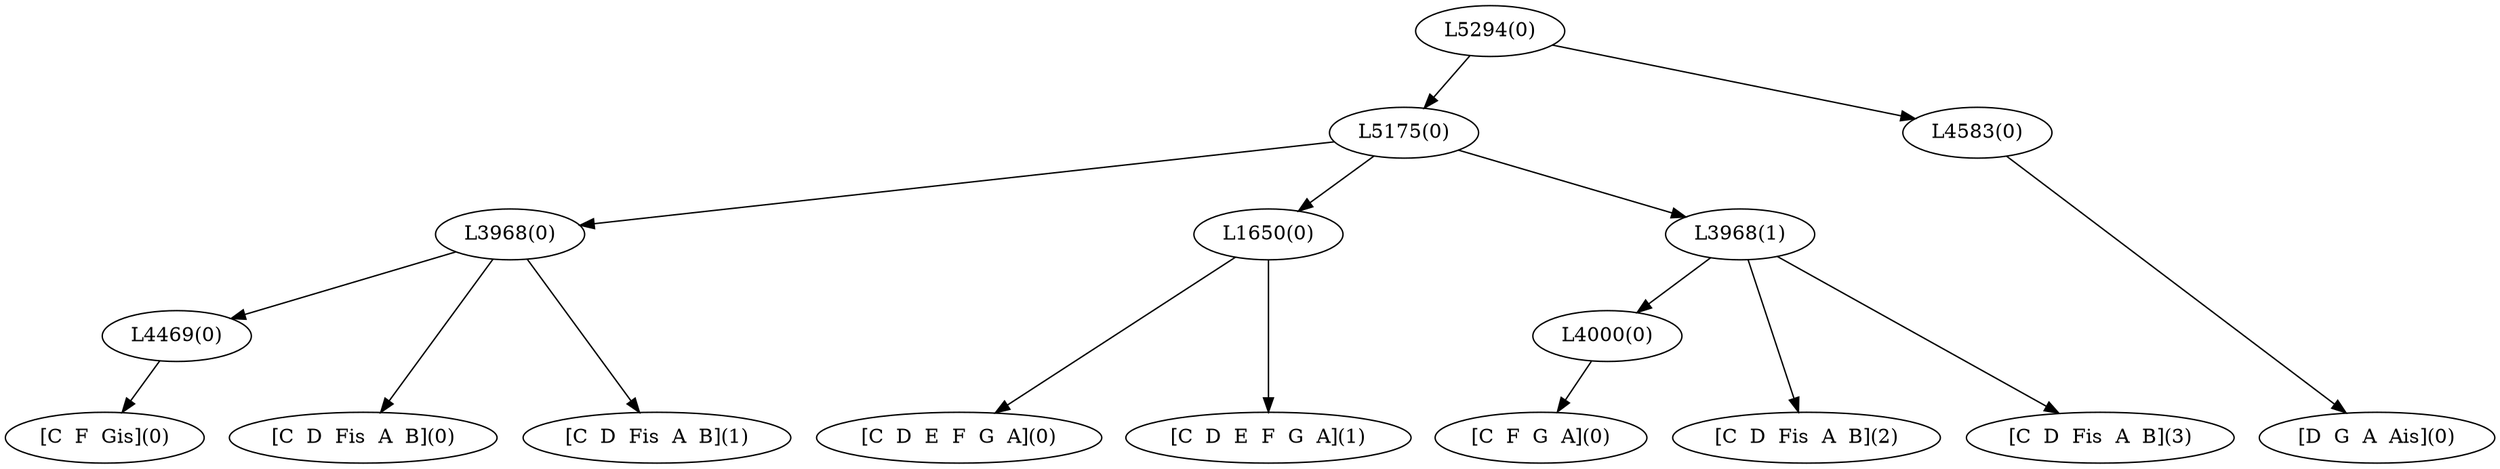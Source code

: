 digraph sample{
"L4469(0)"->"[C  F  Gis](0)"
"L3968(0)"->"[C  D  Fis  A  B](0)"
"L3968(0)"->"L4469(0)"
"L3968(0)"->"[C  D  Fis  A  B](1)"
"L1650(0)"->"[C  D  E  F  G  A](0)"
"L1650(0)"->"[C  D  E  F  G  A](1)"
"L4000(0)"->"[C  F  G  A](0)"
"L3968(1)"->"[C  D  Fis  A  B](2)"
"L3968(1)"->"L4000(0)"
"L3968(1)"->"[C  D  Fis  A  B](3)"
"L5175(0)"->"L3968(0)"
"L5175(0)"->"L1650(0)"
"L5175(0)"->"L3968(1)"
"L4583(0)"->"[D  G  A  Ais](0)"
"L5294(0)"->"L5175(0)"
"L5294(0)"->"L4583(0)"
{rank = min; "L5294(0)"}
{rank = same; "L5175(0)"; "L4583(0)";}
{rank = same; "L3968(0)"; "L1650(0)"; "L3968(1)";}
{rank = same; "L4469(0)"; "L4000(0)";}
{rank = max; "[C  D  E  F  G  A](0)"; "[C  D  E  F  G  A](1)"; "[C  D  Fis  A  B](0)"; "[C  D  Fis  A  B](1)"; "[C  D  Fis  A  B](2)"; "[C  D  Fis  A  B](3)"; "[C  F  G  A](0)"; "[C  F  Gis](0)"; "[D  G  A  Ais](0)";}
}